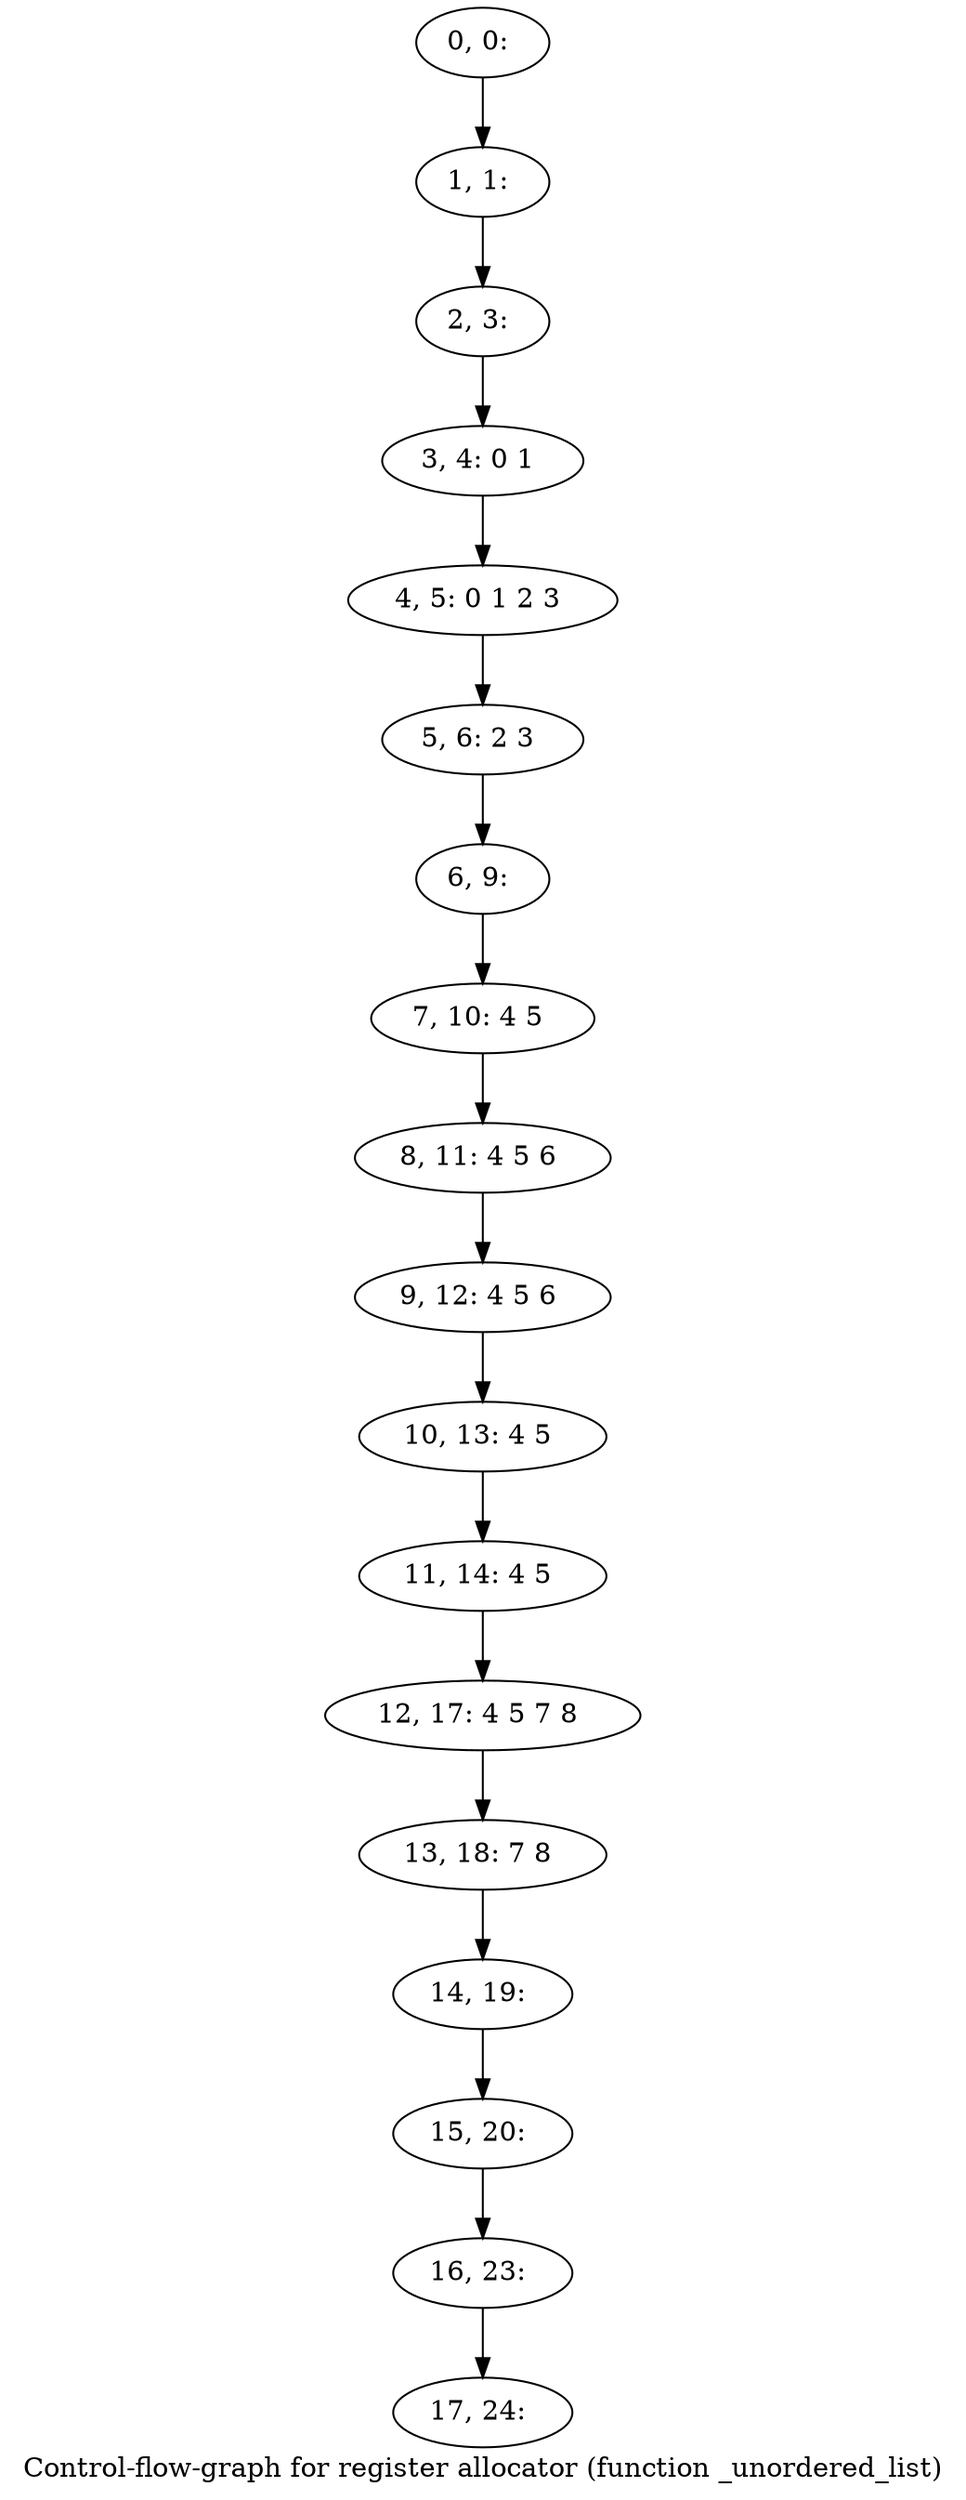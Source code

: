 digraph G {
graph [label="Control-flow-graph for register allocator (function _unordered_list)"]
0[label="0, 0: "];
1[label="1, 1: "];
2[label="2, 3: "];
3[label="3, 4: 0 1 "];
4[label="4, 5: 0 1 2 3 "];
5[label="5, 6: 2 3 "];
6[label="6, 9: "];
7[label="7, 10: 4 5 "];
8[label="8, 11: 4 5 6 "];
9[label="9, 12: 4 5 6 "];
10[label="10, 13: 4 5 "];
11[label="11, 14: 4 5 "];
12[label="12, 17: 4 5 7 8 "];
13[label="13, 18: 7 8 "];
14[label="14, 19: "];
15[label="15, 20: "];
16[label="16, 23: "];
17[label="17, 24: "];
0->1 ;
1->2 ;
2->3 ;
3->4 ;
4->5 ;
5->6 ;
6->7 ;
7->8 ;
8->9 ;
9->10 ;
10->11 ;
11->12 ;
12->13 ;
13->14 ;
14->15 ;
15->16 ;
16->17 ;
}
